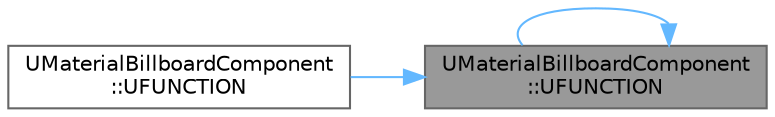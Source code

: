 digraph "UMaterialBillboardComponent::UFUNCTION"
{
 // INTERACTIVE_SVG=YES
 // LATEX_PDF_SIZE
  bgcolor="transparent";
  edge [fontname=Helvetica,fontsize=10,labelfontname=Helvetica,labelfontsize=10];
  node [fontname=Helvetica,fontsize=10,shape=box,height=0.2,width=0.4];
  rankdir="RL";
  Node1 [id="Node000001",label="UMaterialBillboardComponent\l::UFUNCTION",height=0.2,width=0.4,color="gray40", fillcolor="grey60", style="filled", fontcolor="black",tooltip="Set all elements of this material billboard component."];
  Node1 -> Node2 [id="edge1_Node000001_Node000002",dir="back",color="steelblue1",style="solid",tooltip=" "];
  Node2 [id="Node000002",label="UMaterialBillboardComponent\l::UFUNCTION",height=0.2,width=0.4,color="grey40", fillcolor="white", style="filled",URL="$d0/d9e/classUMaterialBillboardComponent.html#a15e615f1ad024f4d268fd7f76919ec98",tooltip="Adds an element to the sprite."];
  Node1 -> Node1 [id="edge2_Node000001_Node000001",dir="back",color="steelblue1",style="solid",tooltip=" "];
}
